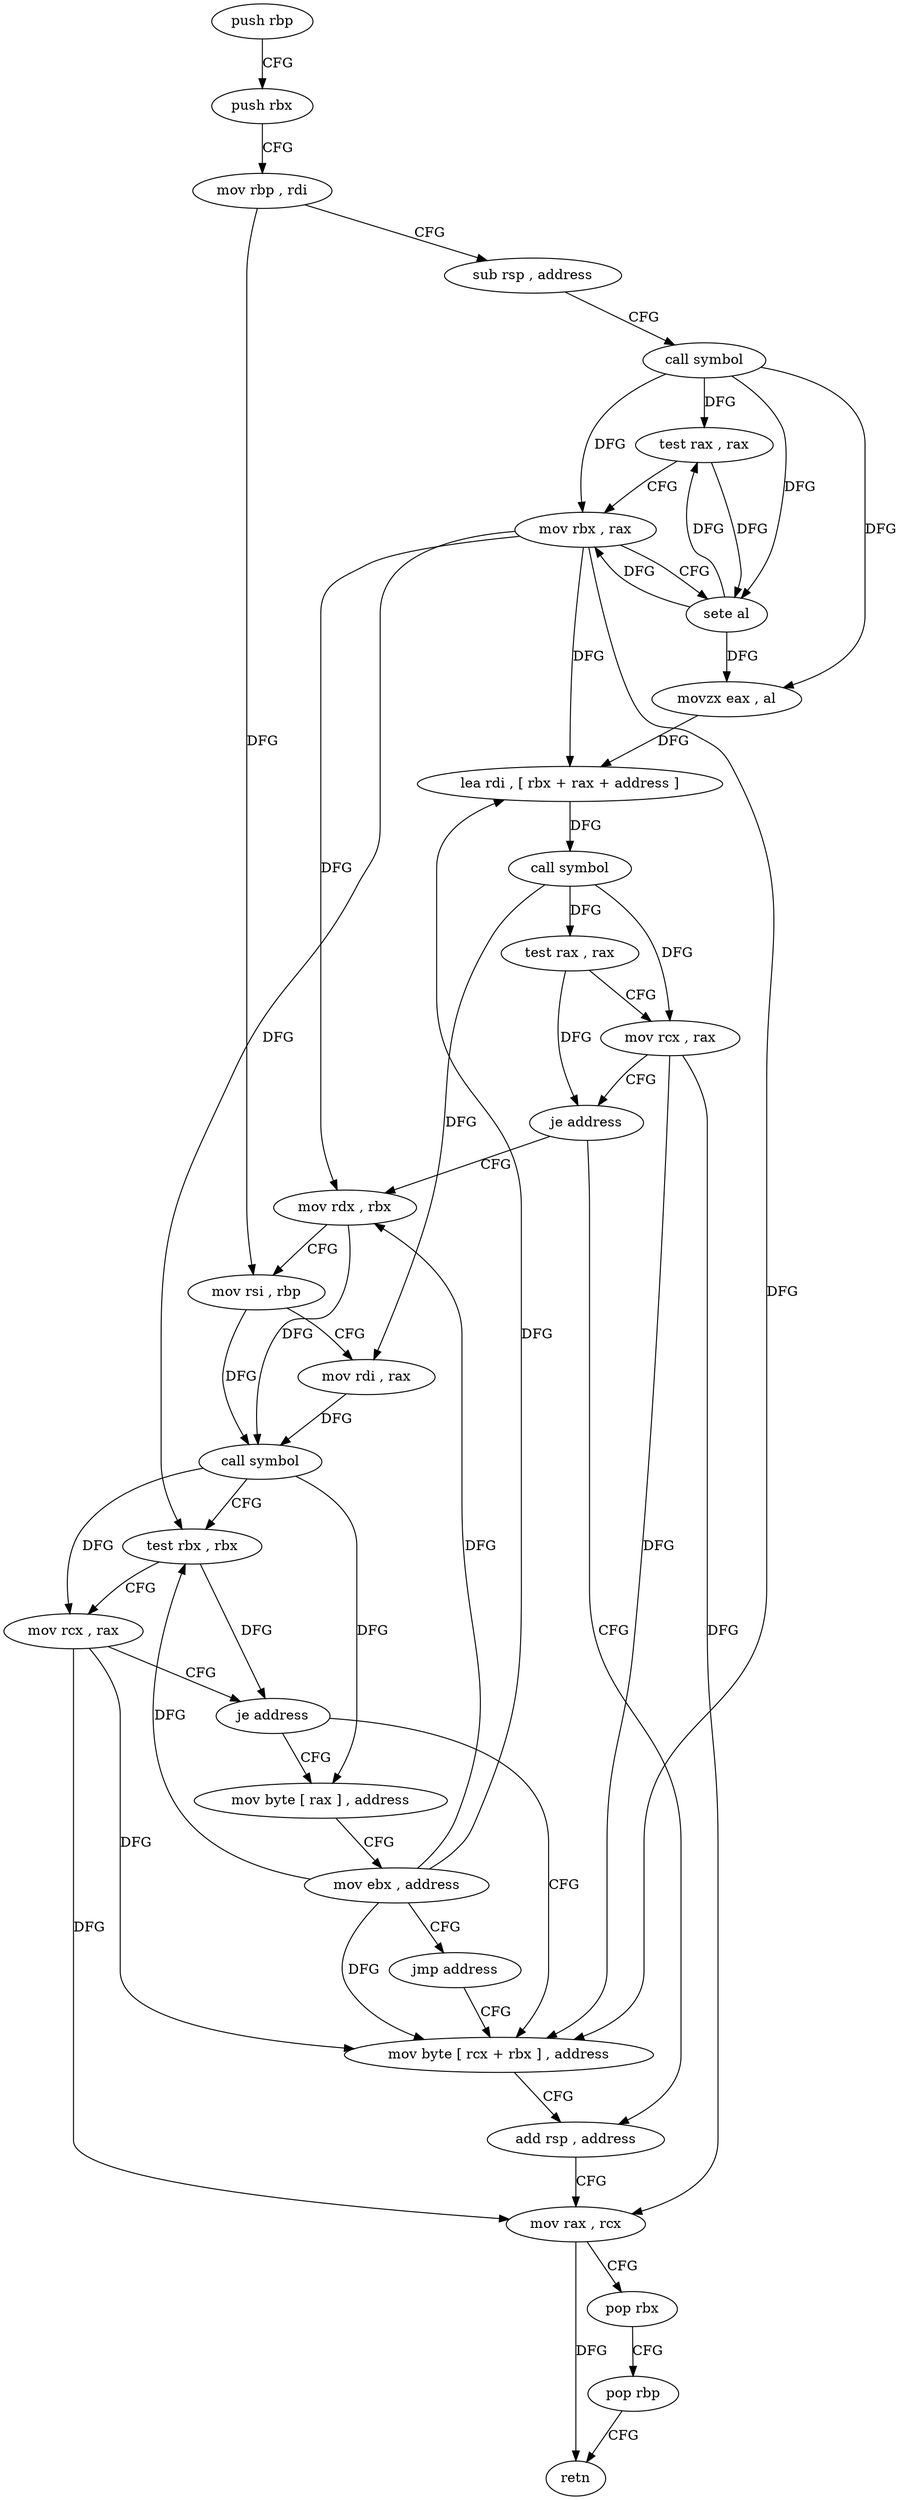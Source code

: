 digraph "func" {
"4268640" [label = "push rbp" ]
"4268641" [label = "push rbx" ]
"4268642" [label = "mov rbp , rdi" ]
"4268645" [label = "sub rsp , address" ]
"4268649" [label = "call symbol" ]
"4268654" [label = "test rax , rax" ]
"4268657" [label = "mov rbx , rax" ]
"4268660" [label = "sete al" ]
"4268663" [label = "movzx eax , al" ]
"4268666" [label = "lea rdi , [ rbx + rax + address ]" ]
"4268671" [label = "call symbol" ]
"4268676" [label = "test rax , rax" ]
"4268679" [label = "mov rcx , rax" ]
"4268682" [label = "je address" ]
"4268710" [label = "add rsp , address" ]
"4268684" [label = "mov rdx , rbx" ]
"4268714" [label = "mov rax , rcx" ]
"4268717" [label = "pop rbx" ]
"4268718" [label = "pop rbp" ]
"4268719" [label = "retn" ]
"4268687" [label = "mov rsi , rbp" ]
"4268690" [label = "mov rdi , rax" ]
"4268693" [label = "call symbol" ]
"4268698" [label = "test rbx , rbx" ]
"4268701" [label = "mov rcx , rax" ]
"4268704" [label = "je address" ]
"4268720" [label = "mov byte [ rax ] , address" ]
"4268706" [label = "mov byte [ rcx + rbx ] , address" ]
"4268723" [label = "mov ebx , address" ]
"4268728" [label = "jmp address" ]
"4268640" -> "4268641" [ label = "CFG" ]
"4268641" -> "4268642" [ label = "CFG" ]
"4268642" -> "4268645" [ label = "CFG" ]
"4268642" -> "4268687" [ label = "DFG" ]
"4268645" -> "4268649" [ label = "CFG" ]
"4268649" -> "4268654" [ label = "DFG" ]
"4268649" -> "4268657" [ label = "DFG" ]
"4268649" -> "4268660" [ label = "DFG" ]
"4268649" -> "4268663" [ label = "DFG" ]
"4268654" -> "4268657" [ label = "CFG" ]
"4268654" -> "4268660" [ label = "DFG" ]
"4268657" -> "4268660" [ label = "CFG" ]
"4268657" -> "4268666" [ label = "DFG" ]
"4268657" -> "4268684" [ label = "DFG" ]
"4268657" -> "4268698" [ label = "DFG" ]
"4268657" -> "4268706" [ label = "DFG" ]
"4268660" -> "4268663" [ label = "DFG" ]
"4268660" -> "4268654" [ label = "DFG" ]
"4268660" -> "4268657" [ label = "DFG" ]
"4268663" -> "4268666" [ label = "DFG" ]
"4268666" -> "4268671" [ label = "DFG" ]
"4268671" -> "4268676" [ label = "DFG" ]
"4268671" -> "4268679" [ label = "DFG" ]
"4268671" -> "4268690" [ label = "DFG" ]
"4268676" -> "4268679" [ label = "CFG" ]
"4268676" -> "4268682" [ label = "DFG" ]
"4268679" -> "4268682" [ label = "CFG" ]
"4268679" -> "4268714" [ label = "DFG" ]
"4268679" -> "4268706" [ label = "DFG" ]
"4268682" -> "4268710" [ label = "CFG" ]
"4268682" -> "4268684" [ label = "CFG" ]
"4268710" -> "4268714" [ label = "CFG" ]
"4268684" -> "4268687" [ label = "CFG" ]
"4268684" -> "4268693" [ label = "DFG" ]
"4268714" -> "4268717" [ label = "CFG" ]
"4268714" -> "4268719" [ label = "DFG" ]
"4268717" -> "4268718" [ label = "CFG" ]
"4268718" -> "4268719" [ label = "CFG" ]
"4268687" -> "4268690" [ label = "CFG" ]
"4268687" -> "4268693" [ label = "DFG" ]
"4268690" -> "4268693" [ label = "DFG" ]
"4268693" -> "4268698" [ label = "CFG" ]
"4268693" -> "4268701" [ label = "DFG" ]
"4268693" -> "4268720" [ label = "DFG" ]
"4268698" -> "4268701" [ label = "CFG" ]
"4268698" -> "4268704" [ label = "DFG" ]
"4268701" -> "4268704" [ label = "CFG" ]
"4268701" -> "4268714" [ label = "DFG" ]
"4268701" -> "4268706" [ label = "DFG" ]
"4268704" -> "4268720" [ label = "CFG" ]
"4268704" -> "4268706" [ label = "CFG" ]
"4268720" -> "4268723" [ label = "CFG" ]
"4268706" -> "4268710" [ label = "CFG" ]
"4268723" -> "4268728" [ label = "CFG" ]
"4268723" -> "4268684" [ label = "DFG" ]
"4268723" -> "4268698" [ label = "DFG" ]
"4268723" -> "4268666" [ label = "DFG" ]
"4268723" -> "4268706" [ label = "DFG" ]
"4268728" -> "4268706" [ label = "CFG" ]
}
